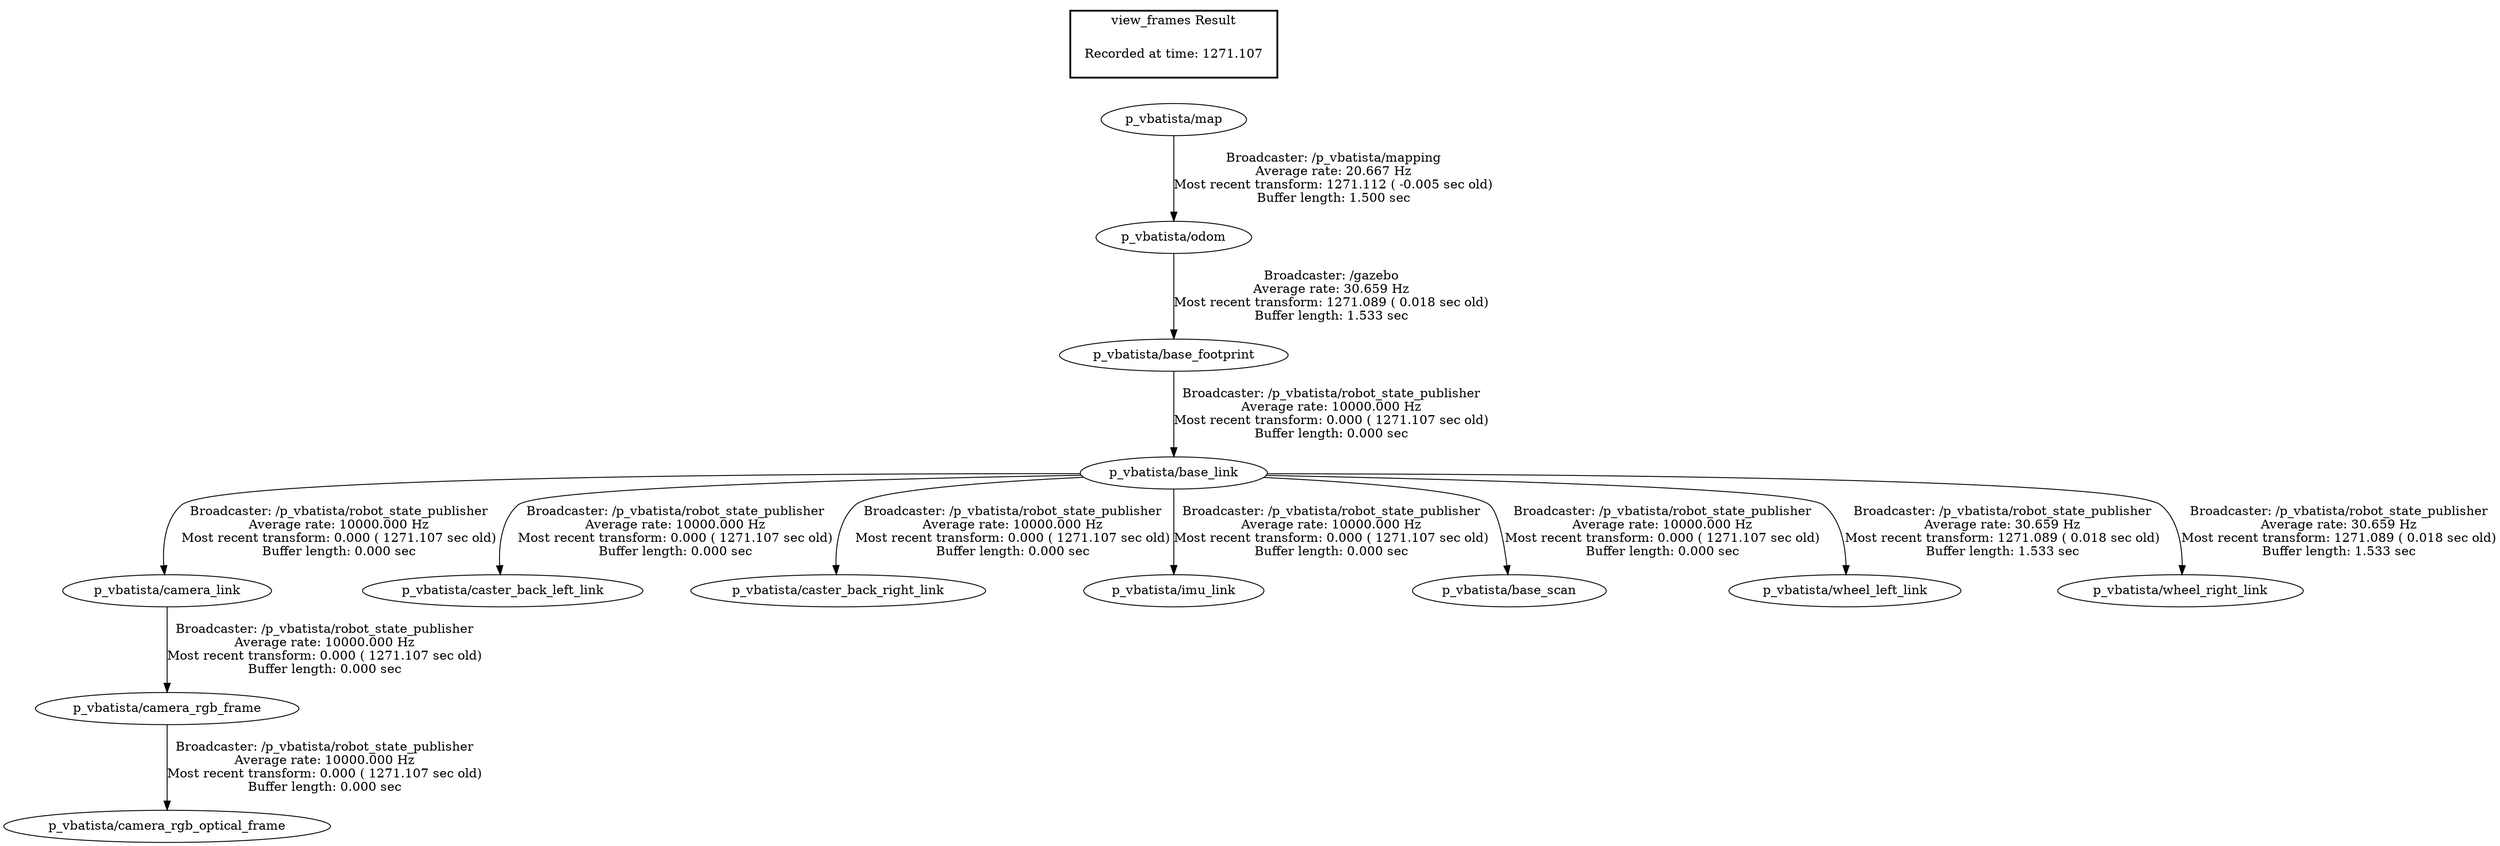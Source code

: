 digraph G {
"p_vbatista/base_footprint" -> "p_vbatista/base_link"[label="Broadcaster: /p_vbatista/robot_state_publisher\nAverage rate: 10000.000 Hz\nMost recent transform: 0.000 ( 1271.107 sec old)\nBuffer length: 0.000 sec\n"];
"p_vbatista/odom" -> "p_vbatista/base_footprint"[label="Broadcaster: /gazebo\nAverage rate: 30.659 Hz\nMost recent transform: 1271.089 ( 0.018 sec old)\nBuffer length: 1.533 sec\n"];
"p_vbatista/base_link" -> "p_vbatista/camera_link"[label="Broadcaster: /p_vbatista/robot_state_publisher\nAverage rate: 10000.000 Hz\nMost recent transform: 0.000 ( 1271.107 sec old)\nBuffer length: 0.000 sec\n"];
"p_vbatista/camera_link" -> "p_vbatista/camera_rgb_frame"[label="Broadcaster: /p_vbatista/robot_state_publisher\nAverage rate: 10000.000 Hz\nMost recent transform: 0.000 ( 1271.107 sec old)\nBuffer length: 0.000 sec\n"];
"p_vbatista/camera_rgb_frame" -> "p_vbatista/camera_rgb_optical_frame"[label="Broadcaster: /p_vbatista/robot_state_publisher\nAverage rate: 10000.000 Hz\nMost recent transform: 0.000 ( 1271.107 sec old)\nBuffer length: 0.000 sec\n"];
"p_vbatista/base_link" -> "p_vbatista/caster_back_left_link"[label="Broadcaster: /p_vbatista/robot_state_publisher\nAverage rate: 10000.000 Hz\nMost recent transform: 0.000 ( 1271.107 sec old)\nBuffer length: 0.000 sec\n"];
"p_vbatista/base_link" -> "p_vbatista/caster_back_right_link"[label="Broadcaster: /p_vbatista/robot_state_publisher\nAverage rate: 10000.000 Hz\nMost recent transform: 0.000 ( 1271.107 sec old)\nBuffer length: 0.000 sec\n"];
"p_vbatista/base_link" -> "p_vbatista/imu_link"[label="Broadcaster: /p_vbatista/robot_state_publisher\nAverage rate: 10000.000 Hz\nMost recent transform: 0.000 ( 1271.107 sec old)\nBuffer length: 0.000 sec\n"];
"p_vbatista/base_link" -> "p_vbatista/base_scan"[label="Broadcaster: /p_vbatista/robot_state_publisher\nAverage rate: 10000.000 Hz\nMost recent transform: 0.000 ( 1271.107 sec old)\nBuffer length: 0.000 sec\n"];
"p_vbatista/map" -> "p_vbatista/odom"[label="Broadcaster: /p_vbatista/mapping\nAverage rate: 20.667 Hz\nMost recent transform: 1271.112 ( -0.005 sec old)\nBuffer length: 1.500 sec\n"];
"p_vbatista/base_link" -> "p_vbatista/wheel_left_link"[label="Broadcaster: /p_vbatista/robot_state_publisher\nAverage rate: 30.659 Hz\nMost recent transform: 1271.089 ( 0.018 sec old)\nBuffer length: 1.533 sec\n"];
"p_vbatista/base_link" -> "p_vbatista/wheel_right_link"[label="Broadcaster: /p_vbatista/robot_state_publisher\nAverage rate: 30.659 Hz\nMost recent transform: 1271.089 ( 0.018 sec old)\nBuffer length: 1.533 sec\n"];
edge [style=invis];
 subgraph cluster_legend { style=bold; color=black; label ="view_frames Result";
"Recorded at time: 1271.107"[ shape=plaintext ] ;
 }->"p_vbatista/map";
}